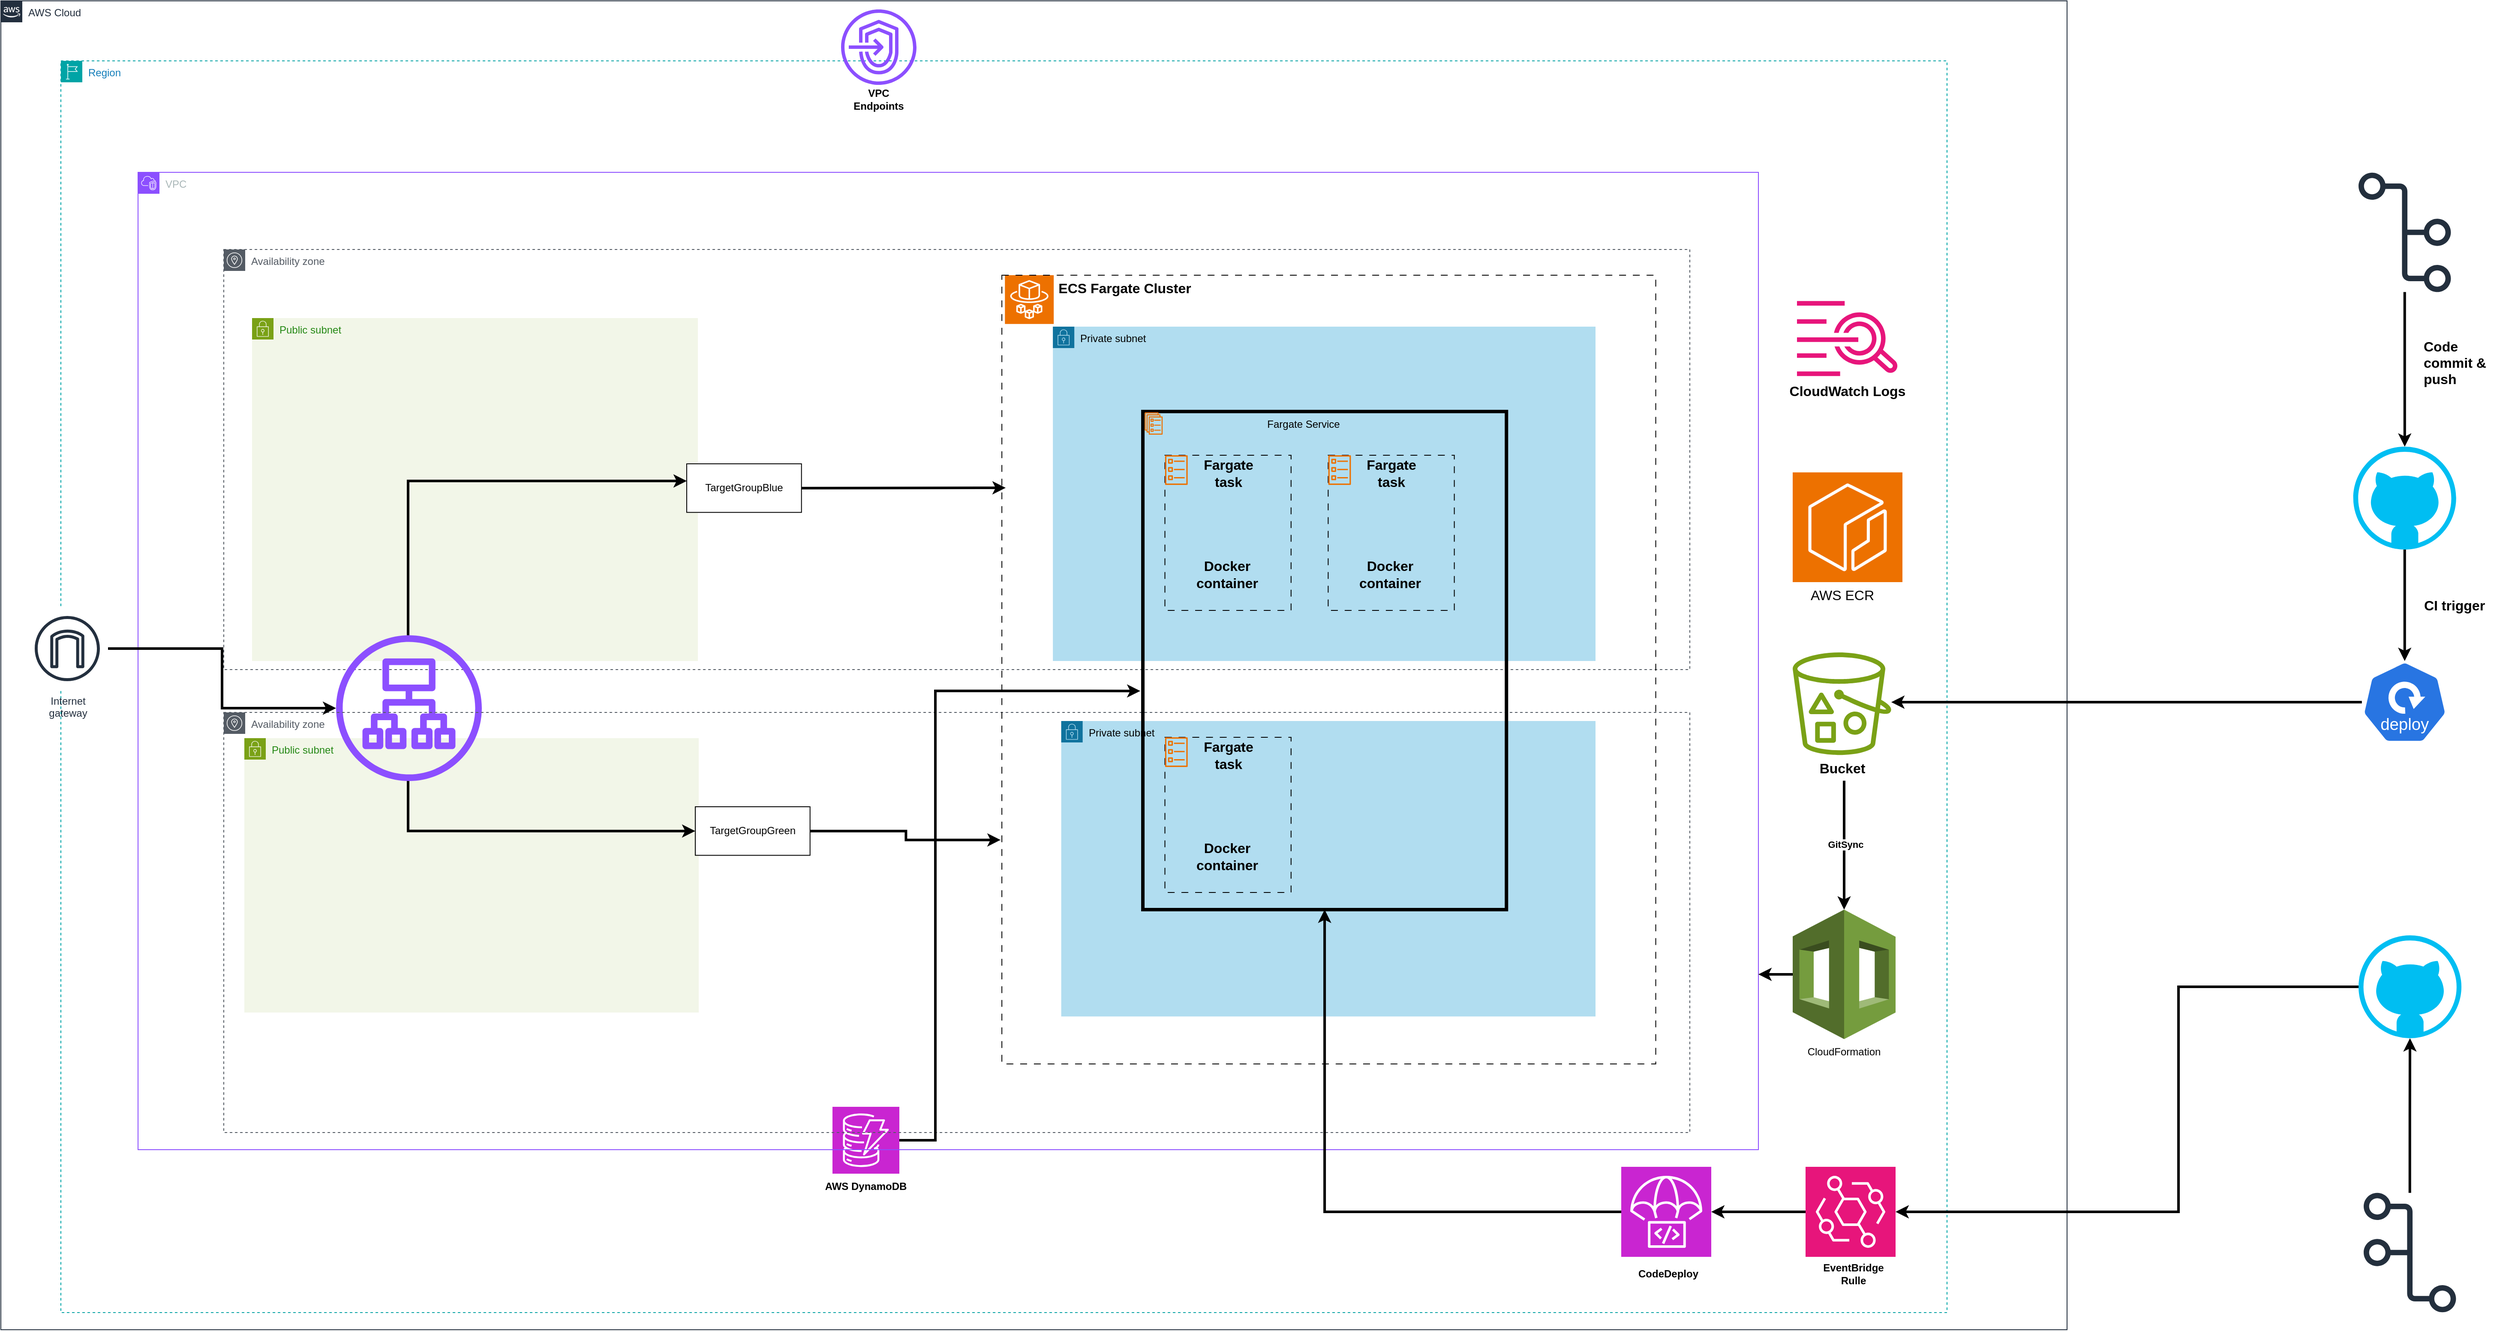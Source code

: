 <mxfile version="28.0.7">
  <diagram name="Network Infrastructure Diagraam" id="ovMnKWPb5PDUAQWrvuxz">
    <mxGraphModel dx="3377" dy="950" grid="1" gridSize="10" guides="1" tooltips="1" connect="1" arrows="1" fold="1" page="1" pageScale="1" pageWidth="827" pageHeight="1169" math="0" shadow="0">
      <root>
        <mxCell id="0" />
        <mxCell id="1" parent="0" />
        <mxCell id="ZNa6b4LFm4NdDfefMSjD-52" value="AWS Cloud" style="points=[[0,0],[0.25,0],[0.5,0],[0.75,0],[1,0],[1,0.25],[1,0.5],[1,0.75],[1,1],[0.75,1],[0.5,1],[0.25,1],[0,1],[0,0.75],[0,0.5],[0,0.25]];outlineConnect=0;gradientColor=none;html=1;whiteSpace=wrap;fontSize=12;fontStyle=0;container=1;pointerEvents=0;collapsible=0;recursiveResize=0;shape=mxgraph.aws4.group;grIcon=mxgraph.aws4.group_aws_cloud_alt;strokeColor=#232F3E;fillColor=none;verticalAlign=top;align=left;spacingLeft=30;fontColor=#232F3E;dashed=0;" parent="1" vertex="1">
          <mxGeometry x="-890" y="40" width="2410" height="1550" as="geometry" />
        </mxCell>
        <mxCell id="ZNa6b4LFm4NdDfefMSjD-47" value="Public subnet" style="points=[[0,0],[0.25,0],[0.5,0],[0.75,0],[1,0],[1,0.25],[1,0.5],[1,0.75],[1,1],[0.75,1],[0.5,1],[0.25,1],[0,1],[0,0.75],[0,0.5],[0,0.25]];outlineConnect=0;gradientColor=none;html=1;whiteSpace=wrap;fontSize=12;fontStyle=0;container=1;pointerEvents=0;collapsible=0;recursiveResize=0;shape=mxgraph.aws4.group;grIcon=mxgraph.aws4.group_security_group;grStroke=0;strokeColor=#7AA116;fillColor=#F2F6E8;verticalAlign=top;align=left;spacingLeft=30;fontColor=#248814;dashed=0;" parent="ZNa6b4LFm4NdDfefMSjD-52" vertex="1">
          <mxGeometry x="293" y="370" width="520" height="400" as="geometry" />
        </mxCell>
        <mxCell id="ZNa6b4LFm4NdDfefMSjD-54" value="Region" style="points=[[0,0],[0.25,0],[0.5,0],[0.75,0],[1,0],[1,0.25],[1,0.5],[1,0.75],[1,1],[0.75,1],[0.5,1],[0.25,1],[0,1],[0,0.75],[0,0.5],[0,0.25]];outlineConnect=0;gradientColor=none;html=1;whiteSpace=wrap;fontSize=12;fontStyle=0;container=1;pointerEvents=0;collapsible=0;recursiveResize=0;shape=mxgraph.aws4.group;grIcon=mxgraph.aws4.group_region;strokeColor=#00A4A6;fillColor=none;verticalAlign=top;align=left;spacingLeft=30;fontColor=#147EBA;dashed=1;" parent="ZNa6b4LFm4NdDfefMSjD-52" vertex="1">
          <mxGeometry x="70" y="70" width="2200" height="1460" as="geometry" />
        </mxCell>
        <mxCell id="ZNa6b4LFm4NdDfefMSjD-108" value="" style="group" parent="ZNa6b4LFm4NdDfefMSjD-54" vertex="1" connectable="0">
          <mxGeometry x="2020.0" y="690" width="115.0" height="149.6" as="geometry" />
        </mxCell>
        <mxCell id="ZNa6b4LFm4NdDfefMSjD-104" value="" style="sketch=0;outlineConnect=0;fontColor=#232F3E;gradientColor=none;fillColor=#7AA116;strokeColor=none;dashed=0;verticalLabelPosition=bottom;verticalAlign=top;align=center;html=1;fontSize=12;fontStyle=0;aspect=fixed;pointerEvents=1;shape=mxgraph.aws4.bucket_with_objects;" parent="ZNa6b4LFm4NdDfefMSjD-108" vertex="1">
          <mxGeometry width="115" height="119.6" as="geometry" />
        </mxCell>
        <mxCell id="ZNa6b4LFm4NdDfefMSjD-107" value="&lt;font style=&quot;font-size: 16px;&quot;&gt;&lt;b&gt;Bucket&lt;/b&gt;&lt;/font&gt;" style="text;strokeColor=none;align=center;fillColor=none;html=1;verticalAlign=middle;whiteSpace=wrap;rounded=0;" parent="ZNa6b4LFm4NdDfefMSjD-108" vertex="1">
          <mxGeometry x="27.5" y="119.6" width="60" height="30" as="geometry" />
        </mxCell>
        <mxCell id="ZNa6b4LFm4NdDfefMSjD-130" value="" style="group" parent="ZNa6b4LFm4NdDfefMSjD-54" vertex="1" connectable="0">
          <mxGeometry x="2020" y="480" width="128" height="158" as="geometry" />
        </mxCell>
        <mxCell id="ZNa6b4LFm4NdDfefMSjD-113" value="" style="sketch=0;points=[[0,0,0],[0.25,0,0],[0.5,0,0],[0.75,0,0],[1,0,0],[0,1,0],[0.25,1,0],[0.5,1,0],[0.75,1,0],[1,1,0],[0,0.25,0],[0,0.5,0],[0,0.75,0],[1,0.25,0],[1,0.5,0],[1,0.75,0]];outlineConnect=0;fontColor=#232F3E;fillColor=#ED7100;strokeColor=#ffffff;dashed=0;verticalLabelPosition=bottom;verticalAlign=top;align=center;html=1;fontSize=12;fontStyle=0;aspect=fixed;shape=mxgraph.aws4.resourceIcon;resIcon=mxgraph.aws4.ecr;" parent="ZNa6b4LFm4NdDfefMSjD-130" vertex="1">
          <mxGeometry width="128" height="128" as="geometry" />
        </mxCell>
        <mxCell id="ZNa6b4LFm4NdDfefMSjD-129" value="&lt;font style=&quot;font-size: 16px;&quot;&gt;AWS ECR&lt;/font&gt;" style="text;strokeColor=none;align=center;fillColor=none;html=1;verticalAlign=middle;whiteSpace=wrap;rounded=0;" parent="ZNa6b4LFm4NdDfefMSjD-130" vertex="1">
          <mxGeometry x="12.5" y="128" width="90" height="30" as="geometry" />
        </mxCell>
        <mxCell id="ZNa6b4LFm4NdDfefMSjD-131" value="Internet&#xa;gateway" style="sketch=0;outlineConnect=0;fontColor=#232F3E;gradientColor=none;strokeColor=#232F3E;fillColor=#ffffff;dashed=0;verticalLabelPosition=bottom;verticalAlign=top;align=center;html=1;fontSize=12;fontStyle=0;aspect=fixed;shape=mxgraph.aws4.resourceIcon;resIcon=mxgraph.aws4.internet_gateway;" parent="ZNa6b4LFm4NdDfefMSjD-54" vertex="1">
          <mxGeometry x="-40" y="638" width="95" height="95" as="geometry" />
        </mxCell>
        <mxCell id="ZNa6b4LFm4NdDfefMSjD-138" value="" style="group" parent="ZNa6b4LFm4NdDfefMSjD-54" vertex="1" connectable="0">
          <mxGeometry x="2004" y="280" width="160" height="120" as="geometry" />
        </mxCell>
        <mxCell id="ZNa6b4LFm4NdDfefMSjD-136" value="" style="sketch=0;outlineConnect=0;fontColor=#232F3E;gradientColor=none;fillColor=#E7157B;strokeColor=none;dashed=0;verticalLabelPosition=bottom;verticalAlign=top;align=center;html=1;fontSize=12;fontStyle=0;aspect=fixed;pointerEvents=1;shape=mxgraph.aws4.cloudwatch_logs;" parent="ZNa6b4LFm4NdDfefMSjD-138" vertex="1">
          <mxGeometry x="21" width="118" height="87.75" as="geometry" />
        </mxCell>
        <mxCell id="ZNa6b4LFm4NdDfefMSjD-137" value="&lt;font style=&quot;font-size: 16px;&quot;&gt;&lt;b&gt;CloudWatch Logs&lt;/b&gt;&lt;/font&gt;" style="text;strokeColor=none;align=center;fillColor=none;html=1;verticalAlign=middle;whiteSpace=wrap;rounded=0;" parent="ZNa6b4LFm4NdDfefMSjD-138" vertex="1">
          <mxGeometry y="90" width="160" height="30" as="geometry" />
        </mxCell>
        <mxCell id="waD4MCvqAJ1mNzrGoZr5-4" value="" style="group" parent="ZNa6b4LFm4NdDfefMSjD-54" vertex="1" connectable="0">
          <mxGeometry x="2020" y="990" width="120" height="181" as="geometry" />
        </mxCell>
        <mxCell id="waD4MCvqAJ1mNzrGoZr5-2" value="" style="outlineConnect=0;dashed=0;verticalLabelPosition=bottom;verticalAlign=top;align=center;html=1;shape=mxgraph.aws3.cloudformation;fillColor=#759C3E;gradientColor=none;" parent="waD4MCvqAJ1mNzrGoZr5-4" vertex="1">
          <mxGeometry width="120" height="151" as="geometry" />
        </mxCell>
        <mxCell id="waD4MCvqAJ1mNzrGoZr5-3" value="CloudFormation" style="text;strokeColor=none;align=center;fillColor=none;html=1;verticalAlign=middle;whiteSpace=wrap;rounded=0;" parent="waD4MCvqAJ1mNzrGoZr5-4" vertex="1">
          <mxGeometry x="30" y="151" width="60" height="30" as="geometry" />
        </mxCell>
        <mxCell id="8HOcggQjrrimFrXnMr3Y-1" value="" style="sketch=0;points=[[0,0,0],[0.25,0,0],[0.5,0,0],[0.75,0,0],[1,0,0],[0,1,0],[0.25,1,0],[0.5,1,0],[0.75,1,0],[1,1,0],[0,0.25,0],[0,0.5,0],[0,0.75,0],[1,0.25,0],[1,0.5,0],[1,0.75,0]];outlineConnect=0;fontColor=#232F3E;fillColor=#C925D1;strokeColor=#ffffff;dashed=0;verticalLabelPosition=bottom;verticalAlign=top;align=center;html=1;fontSize=12;fontStyle=0;aspect=fixed;shape=mxgraph.aws4.resourceIcon;resIcon=mxgraph.aws4.dynamodb;" vertex="1" parent="ZNa6b4LFm4NdDfefMSjD-54">
          <mxGeometry x="900" y="1220" width="78" height="78" as="geometry" />
        </mxCell>
        <mxCell id="8HOcggQjrrimFrXnMr3Y-2" value="&lt;b&gt;AWS DynamoDB&lt;/b&gt;" style="text;strokeColor=none;align=center;fillColor=none;html=1;verticalAlign=middle;whiteSpace=wrap;rounded=0;" vertex="1" parent="ZNa6b4LFm4NdDfefMSjD-54">
          <mxGeometry x="889" y="1298" width="100" height="30" as="geometry" />
        </mxCell>
        <mxCell id="8HOcggQjrrimFrXnMr3Y-11" style="edgeStyle=orthogonalEdgeStyle;rounded=0;orthogonalLoop=1;jettySize=auto;html=1;strokeWidth=3;" edge="1" parent="ZNa6b4LFm4NdDfefMSjD-54" source="ZNa6b4LFm4NdDfefMSjD-107" target="waD4MCvqAJ1mNzrGoZr5-2">
          <mxGeometry relative="1" as="geometry">
            <Array as="points">
              <mxPoint x="2080" y="860" />
              <mxPoint x="2080" y="860" />
            </Array>
          </mxGeometry>
        </mxCell>
        <mxCell id="8HOcggQjrrimFrXnMr3Y-12" value="&lt;b&gt;GitSync&lt;/b&gt;&amp;nbsp;" style="edgeLabel;html=1;align=center;verticalAlign=middle;resizable=0;points=[];" vertex="1" connectable="0" parent="8HOcggQjrrimFrXnMr3Y-11">
          <mxGeometry x="-0.016" y="3" relative="1" as="geometry">
            <mxPoint as="offset" />
          </mxGeometry>
        </mxCell>
        <mxCell id="8HOcggQjrrimFrXnMr3Y-17" value="" style="group" vertex="1" connectable="0" parent="ZNa6b4LFm4NdDfefMSjD-54">
          <mxGeometry x="1820" y="1290" width="105" height="140" as="geometry" />
        </mxCell>
        <mxCell id="waD4MCvqAJ1mNzrGoZr5-8" value="" style="sketch=0;points=[[0,0,0],[0.25,0,0],[0.5,0,0],[0.75,0,0],[1,0,0],[0,1,0],[0.25,1,0],[0.5,1,0],[0.75,1,0],[1,1,0],[0,0.25,0],[0,0.5,0],[0,0.75,0],[1,0.25,0],[1,0.5,0],[1,0.75,0]];outlineConnect=0;fontColor=#232F3E;fillColor=#C925D1;strokeColor=#ffffff;dashed=0;verticalLabelPosition=bottom;verticalAlign=top;align=center;html=1;fontSize=12;fontStyle=0;aspect=fixed;shape=mxgraph.aws4.resourceIcon;resIcon=mxgraph.aws4.codedeploy;" parent="8HOcggQjrrimFrXnMr3Y-17" vertex="1">
          <mxGeometry width="105" height="105" as="geometry" />
        </mxCell>
        <mxCell id="waD4MCvqAJ1mNzrGoZr5-9" value="CodeDeploy" style="text;strokeColor=none;align=center;fillColor=none;html=1;verticalAlign=middle;whiteSpace=wrap;rounded=0;fontStyle=1" parent="8HOcggQjrrimFrXnMr3Y-17" vertex="1">
          <mxGeometry x="25" y="110" width="60" height="30" as="geometry" />
        </mxCell>
        <mxCell id="8HOcggQjrrimFrXnMr3Y-20" style="edgeStyle=orthogonalEdgeStyle;rounded=0;orthogonalLoop=1;jettySize=auto;html=1;exitX=0;exitY=0.5;exitDx=0;exitDy=0;exitPerimeter=0;entryX=1;entryY=0.5;entryDx=0;entryDy=0;entryPerimeter=0;strokeWidth=3;" edge="1" parent="ZNa6b4LFm4NdDfefMSjD-54" source="8HOcggQjrrimFrXnMr3Y-18" target="waD4MCvqAJ1mNzrGoZr5-8">
          <mxGeometry relative="1" as="geometry" />
        </mxCell>
        <mxCell id="8HOcggQjrrimFrXnMr3Y-21" value="" style="group" vertex="1" connectable="0" parent="ZNa6b4LFm4NdDfefMSjD-54">
          <mxGeometry x="2035" y="1290" width="105" height="140" as="geometry" />
        </mxCell>
        <mxCell id="8HOcggQjrrimFrXnMr3Y-18" value="" style="sketch=0;points=[[0,0,0],[0.25,0,0],[0.5,0,0],[0.75,0,0],[1,0,0],[0,1,0],[0.25,1,0],[0.5,1,0],[0.75,1,0],[1,1,0],[0,0.25,0],[0,0.5,0],[0,0.75,0],[1,0.25,0],[1,0.5,0],[1,0.75,0]];outlineConnect=0;fontColor=#232F3E;fillColor=#E7157B;strokeColor=#ffffff;dashed=0;verticalLabelPosition=bottom;verticalAlign=top;align=center;html=1;fontSize=12;fontStyle=0;aspect=fixed;shape=mxgraph.aws4.resourceIcon;resIcon=mxgraph.aws4.eventbridge;" vertex="1" parent="8HOcggQjrrimFrXnMr3Y-21">
          <mxGeometry width="105" height="105" as="geometry" />
        </mxCell>
        <mxCell id="8HOcggQjrrimFrXnMr3Y-19" value="EventBridge Rulle" style="text;strokeColor=none;align=center;fillColor=none;html=1;verticalAlign=middle;whiteSpace=wrap;rounded=0;fontStyle=1" vertex="1" parent="8HOcggQjrrimFrXnMr3Y-21">
          <mxGeometry x="26" y="110" width="60" height="30" as="geometry" />
        </mxCell>
        <mxCell id="8HOcggQjrrimFrXnMr3Y-24" value="" style="group" vertex="1" connectable="0" parent="ZNa6b4LFm4NdDfefMSjD-54">
          <mxGeometry x="910" y="-60" width="88" height="120" as="geometry" />
        </mxCell>
        <mxCell id="8HOcggQjrrimFrXnMr3Y-22" value="" style="sketch=0;outlineConnect=0;fontColor=#232F3E;gradientColor=none;fillColor=#8C4FFF;strokeColor=none;dashed=0;verticalLabelPosition=bottom;verticalAlign=top;align=center;html=1;fontSize=12;fontStyle=0;aspect=fixed;pointerEvents=1;shape=mxgraph.aws4.endpoints;" vertex="1" parent="8HOcggQjrrimFrXnMr3Y-24">
          <mxGeometry width="88" height="88" as="geometry" />
        </mxCell>
        <mxCell id="8HOcggQjrrimFrXnMr3Y-23" value="&lt;b&gt;VPC Endpoints&lt;/b&gt;" style="text;strokeColor=none;align=center;fillColor=none;html=1;verticalAlign=middle;whiteSpace=wrap;rounded=0;" vertex="1" parent="8HOcggQjrrimFrXnMr3Y-24">
          <mxGeometry x="14" y="90" width="60" height="30" as="geometry" />
        </mxCell>
        <mxCell id="ZNa6b4LFm4NdDfefMSjD-55" value="VPC" style="points=[[0,0],[0.25,0],[0.5,0],[0.75,0],[1,0],[1,0.25],[1,0.5],[1,0.75],[1,1],[0.75,1],[0.5,1],[0.25,1],[0,1],[0,0.75],[0,0.5],[0,0.25]];outlineConnect=0;gradientColor=none;html=1;whiteSpace=wrap;fontSize=12;fontStyle=0;container=1;pointerEvents=0;collapsible=0;recursiveResize=0;shape=mxgraph.aws4.group;grIcon=mxgraph.aws4.group_vpc2;strokeColor=#8C4FFF;fillColor=none;verticalAlign=top;align=left;spacingLeft=30;fontColor=#AAB7B8;dashed=0;" parent="1" vertex="1">
          <mxGeometry x="-730" y="240" width="1890" height="1140" as="geometry" />
        </mxCell>
        <mxCell id="ZNa6b4LFm4NdDfefMSjD-101" value="Public subnet" style="points=[[0,0],[0.25,0],[0.5,0],[0.75,0],[1,0],[1,0.25],[1,0.5],[1,0.75],[1,1],[0.75,1],[0.5,1],[0.25,1],[0,1],[0,0.75],[0,0.5],[0,0.25]];outlineConnect=0;gradientColor=none;html=1;whiteSpace=wrap;fontSize=12;fontStyle=0;container=1;pointerEvents=0;collapsible=0;recursiveResize=0;shape=mxgraph.aws4.group;grIcon=mxgraph.aws4.group_security_group;grStroke=0;strokeColor=#7AA116;fillColor=#F2F6E8;verticalAlign=top;align=left;spacingLeft=30;fontColor=#248814;dashed=0;" parent="ZNa6b4LFm4NdDfefMSjD-55" vertex="1">
          <mxGeometry x="124" y="660" width="530" height="320" as="geometry" />
        </mxCell>
        <mxCell id="ZNa6b4LFm4NdDfefMSjD-14" value="TargetGroupBlue" style="rounded=0;whiteSpace=wrap;html=1;" parent="ZNa6b4LFm4NdDfefMSjD-55" vertex="1">
          <mxGeometry x="640.002" y="340.0" width="133.846" height="56.667" as="geometry" />
        </mxCell>
        <mxCell id="ZNa6b4LFm4NdDfefMSjD-103" style="edgeStyle=orthogonalEdgeStyle;rounded=0;orthogonalLoop=1;jettySize=auto;html=1;strokeWidth=3;entryX=0;entryY=0.5;entryDx=0;entryDy=0;" parent="ZNa6b4LFm4NdDfefMSjD-55" target="ZNa6b4LFm4NdDfefMSjD-15" edge="1">
          <mxGeometry relative="1" as="geometry">
            <mxPoint x="315" y="708.998" as="sourcePoint" />
            <mxPoint x="950" y="570" as="targetPoint" />
            <Array as="points">
              <mxPoint x="315" y="769" />
            </Array>
          </mxGeometry>
        </mxCell>
        <mxCell id="ZNa6b4LFm4NdDfefMSjD-102" style="edgeStyle=orthogonalEdgeStyle;rounded=0;orthogonalLoop=1;jettySize=auto;html=1;strokeWidth=3;" parent="ZNa6b4LFm4NdDfefMSjD-55" source="ZNa6b4LFm4NdDfefMSjD-115" target="ZNa6b4LFm4NdDfefMSjD-14" edge="1">
          <mxGeometry relative="1" as="geometry">
            <mxPoint x="365" y="749.8" as="sourcePoint" />
            <mxPoint x="599.998" y="567.8" as="targetPoint" />
            <Array as="points">
              <mxPoint x="315" y="360" />
            </Array>
          </mxGeometry>
        </mxCell>
        <mxCell id="ZNa6b4LFm4NdDfefMSjD-117" value="Availability zone" style="sketch=0;outlineConnect=0;gradientColor=none;html=1;whiteSpace=wrap;fontSize=12;fontStyle=0;shape=mxgraph.aws4.group;grIcon=mxgraph.aws4.group_availability_zone;strokeColor=#545B64;fillColor=none;verticalAlign=top;align=left;spacingLeft=30;fontColor=#545B64;dashed=1;" parent="ZNa6b4LFm4NdDfefMSjD-55" vertex="1">
          <mxGeometry x="100" y="90" width="1710" height="490" as="geometry" />
        </mxCell>
        <mxCell id="ZNa6b4LFm4NdDfefMSjD-115" value="" style="sketch=0;outlineConnect=0;fontColor=#232F3E;gradientColor=none;fillColor=#8C4FFF;strokeColor=none;dashed=0;verticalLabelPosition=bottom;verticalAlign=top;align=center;html=1;fontSize=12;fontStyle=0;aspect=fixed;pointerEvents=1;shape=mxgraph.aws4.application_load_balancer;" parent="ZNa6b4LFm4NdDfefMSjD-55" vertex="1">
          <mxGeometry x="231" y="540" width="170" height="170" as="geometry" />
        </mxCell>
        <mxCell id="ZNa6b4LFm4NdDfefMSjD-15" value="TargetGroupGreen" style="rounded=0;whiteSpace=wrap;html=1;" parent="ZNa6b4LFm4NdDfefMSjD-55" vertex="1">
          <mxGeometry x="649.996" y="740" width="133.846" height="56.667" as="geometry" />
        </mxCell>
        <mxCell id="waD4MCvqAJ1mNzrGoZr5-14" value="Availability zone" style="sketch=0;outlineConnect=0;gradientColor=none;html=1;whiteSpace=wrap;fontSize=12;fontStyle=0;shape=mxgraph.aws4.group;grIcon=mxgraph.aws4.group_availability_zone;strokeColor=#545B64;fillColor=none;verticalAlign=top;align=left;spacingLeft=30;fontColor=#545B64;dashed=1;" parent="ZNa6b4LFm4NdDfefMSjD-55" vertex="1">
          <mxGeometry x="100" y="630" width="1710" height="490" as="geometry" />
        </mxCell>
        <mxCell id="ZNa6b4LFm4NdDfefMSjD-61" value="" style="sketch=0;points=[[0,0,0],[0.25,0,0],[0.5,0,0],[0.75,0,0],[1,0,0],[0,1,0],[0.25,1,0],[0.5,1,0],[0.75,1,0],[1,1,0],[0,0.25,0],[0,0.5,0],[0,0.75,0],[1,0.25,0],[1,0.5,0],[1,0.75,0]];outlineConnect=0;fontColor=#232F3E;fillColor=#ED7100;strokeColor=#ffffff;dashed=0;verticalLabelPosition=bottom;verticalAlign=top;align=center;html=1;fontSize=12;fontStyle=0;aspect=fixed;shape=mxgraph.aws4.resourceIcon;resIcon=mxgraph.aws4.fargate;" parent="1" vertex="1">
          <mxGeometry x="281.141" y="360" width="56.923" height="56.923" as="geometry" />
        </mxCell>
        <mxCell id="ZNa6b4LFm4NdDfefMSjD-21" value="&lt;font style=&quot;color: light-dark(rgb(0, 0, 0), rgb(216, 109, 12)); font-size: 16px;&quot;&gt;&lt;b&gt;ECS Fargate Cluster&lt;/b&gt;&lt;/font&gt;" style="text;strokeColor=none;align=center;fillColor=none;html=1;verticalAlign=middle;whiteSpace=wrap;rounded=0;" parent="1" vertex="1">
          <mxGeometry x="341" y="360" width="160" height="30" as="geometry" />
        </mxCell>
        <mxCell id="ZNa6b4LFm4NdDfefMSjD-76" value="" style="group" parent="1" vertex="1" connectable="0">
          <mxGeometry x="260.27" y="590" width="780" height="690" as="geometry" />
        </mxCell>
        <mxCell id="ZNa6b4LFm4NdDfefMSjD-19" value="" style="rounded=0;whiteSpace=wrap;html=1;strokeColor=light-dark(#000000,#D86D0C);fillColor=none;dashed=1;dashPattern=8 8;" parent="ZNa6b4LFm4NdDfefMSjD-76" vertex="1">
          <mxGeometry x="17.31" y="-230" width="762.69" height="920" as="geometry" />
        </mxCell>
        <mxCell id="ZNa6b4LFm4NdDfefMSjD-64" value="Private subnet" style="points=[[0,0],[0.25,0],[0.5,0],[0.75,0],[1,0],[1,0.25],[1,0.5],[1,0.75],[1,1],[0.75,1],[0.5,1],[0.25,1],[0,1],[0,0.75],[0,0.5],[0,0.25]];outlineConnect=0;html=1;whiteSpace=wrap;fontSize=12;fontStyle=0;container=1;pointerEvents=0;collapsible=0;recursiveResize=0;shape=mxgraph.aws4.group;grIcon=mxgraph.aws4.group_security_group;grStroke=0;strokeColor=#10739e;fillColor=#b1ddf0;verticalAlign=top;align=left;spacingLeft=30;dashed=0;" parent="ZNa6b4LFm4NdDfefMSjD-76" vertex="1">
          <mxGeometry x="86.552" y="290" width="623.178" height="344.61" as="geometry" />
        </mxCell>
        <mxCell id="ZNa6b4LFm4NdDfefMSjD-48" value="Private subnet" style="points=[[0,0],[0.25,0],[0.5,0],[0.75,0],[1,0],[1,0.25],[1,0.5],[1,0.75],[1,1],[0.75,1],[0.5,1],[0.25,1],[0,1],[0,0.75],[0,0.5],[0,0.25]];outlineConnect=0;html=1;whiteSpace=wrap;fontSize=12;fontStyle=0;container=1;pointerEvents=0;collapsible=0;recursiveResize=0;shape=mxgraph.aws4.group;grIcon=mxgraph.aws4.group_security_group;grStroke=0;fillColor=#b1ddf0;verticalAlign=top;align=left;spacingLeft=30;strokeWidth=4;perimeterSpacing=4;strokeColor=#10739e;gradientColor=none;" parent="ZNa6b4LFm4NdDfefMSjD-76" vertex="1">
          <mxGeometry x="76.815" y="-170" width="632.915" height="390" as="geometry" />
        </mxCell>
        <mxCell id="ZNa6b4LFm4NdDfefMSjD-23" value="" style="rounded=0;whiteSpace=wrap;html=1;strokeColor=light-dark(#000000,#D86D0C);strokeWidth=4;fillColor=none;" parent="ZNa6b4LFm4NdDfefMSjD-76" vertex="1">
          <mxGeometry x="181.76" y="-71" width="424.107" height="581" as="geometry" />
        </mxCell>
        <mxCell id="ZNa6b4LFm4NdDfefMSjD-24" value="&lt;font style=&quot;color: light-dark(rgb(0, 0, 0), rgb(216, 109, 12));&quot;&gt;Fargate Service&lt;/font&gt;" style="text;strokeColor=none;align=center;fillColor=none;html=1;verticalAlign=middle;whiteSpace=wrap;rounded=0;" parent="ZNa6b4LFm4NdDfefMSjD-76" vertex="1">
          <mxGeometry x="323.874" y="-71" width="90.681" height="30" as="geometry" />
        </mxCell>
        <mxCell id="ZNa6b4LFm4NdDfefMSjD-22" value="" style="sketch=0;outlineConnect=0;fontColor=#232F3E;gradientColor=none;fillColor=#ED7100;strokeColor=none;dashed=0;verticalLabelPosition=bottom;verticalAlign=top;align=center;html=1;fontSize=12;fontStyle=0;aspect=fixed;pointerEvents=1;shape=mxgraph.aws4.ecs_service;" parent="ZNa6b4LFm4NdDfefMSjD-76" vertex="1">
          <mxGeometry x="183.82" y="-69.94" width="21.054" height="25.913" as="geometry" />
        </mxCell>
        <mxCell id="ZNa6b4LFm4NdDfefMSjD-93" value="" style="group" parent="ZNa6b4LFm4NdDfefMSjD-76" vertex="1" connectable="0">
          <mxGeometry x="354.631" width="103.863" height="140" as="geometry" />
        </mxCell>
        <mxCell id="ZNa6b4LFm4NdDfefMSjD-173" value="" style="group" parent="ZNa6b4LFm4NdDfefMSjD-76" vertex="1" connectable="0">
          <mxGeometry x="207.496" y="309" width="181.76" height="181" as="geometry" />
        </mxCell>
        <mxCell id="ZNa6b4LFm4NdDfefMSjD-174" value="" style="group" parent="ZNa6b4LFm4NdDfefMSjD-173" vertex="1" connectable="0">
          <mxGeometry x="34.621" y="50" width="89.08" height="100" as="geometry" />
        </mxCell>
        <mxCell id="ZNa6b4LFm4NdDfefMSjD-175" value="" style="shape=image;html=1;verticalAlign=top;verticalLabelPosition=bottom;labelBackgroundColor=#ffffff;imageAspect=0;aspect=fixed;image=https://cdn1.iconfinder.com/data/icons/unicons-line-vol-3/24/docker-128.png;imageBackground=none;noLabel=0;" parent="ZNa6b4LFm4NdDfefMSjD-174" vertex="1">
          <mxGeometry x="10.386" width="58.567" height="58.567" as="geometry" />
        </mxCell>
        <mxCell id="ZNa6b4LFm4NdDfefMSjD-176" value="&lt;font style=&quot;font-size: 16px;&quot;&gt;&lt;b&gt;Docker container&lt;/b&gt;&lt;/font&gt;" style="text;strokeColor=none;align=center;fillColor=none;html=1;verticalAlign=middle;whiteSpace=wrap;rounded=0;" parent="ZNa6b4LFm4NdDfefMSjD-174" vertex="1">
          <mxGeometry x="17.131" y="78.571" width="41.114" height="21.429" as="geometry" />
        </mxCell>
        <mxCell id="ZNa6b4LFm4NdDfefMSjD-177" value="``" style="group" parent="ZNa6b4LFm4NdDfefMSjD-173" vertex="1" connectable="0">
          <mxGeometry width="181.76" height="181" as="geometry" />
        </mxCell>
        <mxCell id="ZNa6b4LFm4NdDfefMSjD-178" value="&lt;span style=&quot;white-space: pre;&quot;&gt;&#x9;&lt;/span&gt;&lt;span style=&quot;white-space: pre;&quot;&gt;&#x9;&lt;/span&gt;" style="rounded=0;whiteSpace=wrap;html=1;dashed=1;dashPattern=8 8;fillColor=none;strokeColor=light-dark(#000000,#F47E10);" parent="ZNa6b4LFm4NdDfefMSjD-177" vertex="1">
          <mxGeometry width="147.139" height="181" as="geometry" />
        </mxCell>
        <mxCell id="ZNa6b4LFm4NdDfefMSjD-179" value="" style="sketch=0;outlineConnect=0;fontColor=#232F3E;gradientColor=none;fillColor=#ED7100;strokeColor=none;dashed=0;verticalLabelPosition=bottom;verticalAlign=top;align=center;html=1;fontSize=12;fontStyle=0;aspect=fixed;pointerEvents=1;shape=mxgraph.aws4.ecs_task;" parent="ZNa6b4LFm4NdDfefMSjD-177" vertex="1">
          <mxGeometry width="26.684" height="34.621" as="geometry" />
        </mxCell>
        <mxCell id="ZNa6b4LFm4NdDfefMSjD-180" value="&lt;font style=&quot;font-size: 16px;&quot;&gt;&lt;b&gt;Fargate task&lt;/b&gt;&lt;/font&gt;" style="text;strokeColor=none;align=center;fillColor=none;html=1;verticalAlign=middle;whiteSpace=wrap;rounded=0;" parent="ZNa6b4LFm4NdDfefMSjD-177" vertex="1">
          <mxGeometry x="26.926" y="2.2" width="94.247" height="37.15" as="geometry" />
        </mxCell>
        <mxCell id="ZNa6b4LFm4NdDfefMSjD-181" value="" style="group" parent="ZNa6b4LFm4NdDfefMSjD-76" vertex="1" connectable="0">
          <mxGeometry x="207.496" y="-20" width="181.76" height="181" as="geometry" />
        </mxCell>
        <mxCell id="ZNa6b4LFm4NdDfefMSjD-182" value="" style="group" parent="ZNa6b4LFm4NdDfefMSjD-181" vertex="1" connectable="0">
          <mxGeometry x="34.621" y="50" width="89.08" height="100" as="geometry" />
        </mxCell>
        <mxCell id="ZNa6b4LFm4NdDfefMSjD-183" value="" style="shape=image;html=1;verticalAlign=top;verticalLabelPosition=bottom;labelBackgroundColor=#ffffff;imageAspect=0;aspect=fixed;image=https://cdn1.iconfinder.com/data/icons/unicons-line-vol-3/24/docker-128.png;imageBackground=none;noLabel=0;" parent="ZNa6b4LFm4NdDfefMSjD-182" vertex="1">
          <mxGeometry x="10.386" width="58.567" height="58.567" as="geometry" />
        </mxCell>
        <mxCell id="ZNa6b4LFm4NdDfefMSjD-184" value="&lt;font style=&quot;font-size: 16px;&quot;&gt;&lt;b&gt;Docker container&lt;/b&gt;&lt;/font&gt;" style="text;strokeColor=none;align=center;fillColor=none;html=1;verticalAlign=middle;whiteSpace=wrap;rounded=0;" parent="ZNa6b4LFm4NdDfefMSjD-182" vertex="1">
          <mxGeometry x="17.131" y="78.571" width="41.114" height="21.429" as="geometry" />
        </mxCell>
        <mxCell id="ZNa6b4LFm4NdDfefMSjD-185" value="``" style="group" parent="ZNa6b4LFm4NdDfefMSjD-181" vertex="1" connectable="0">
          <mxGeometry width="181.76" height="181" as="geometry" />
        </mxCell>
        <mxCell id="ZNa6b4LFm4NdDfefMSjD-186" value="&lt;span style=&quot;white-space: pre;&quot;&gt;&#x9;&lt;/span&gt;&lt;span style=&quot;white-space: pre;&quot;&gt;&#x9;&lt;/span&gt;" style="rounded=0;whiteSpace=wrap;html=1;dashed=1;dashPattern=8 8;fillColor=none;strokeColor=light-dark(#000000,#F47E10);" parent="ZNa6b4LFm4NdDfefMSjD-185" vertex="1">
          <mxGeometry width="147.139" height="181" as="geometry" />
        </mxCell>
        <mxCell id="ZNa6b4LFm4NdDfefMSjD-187" value="" style="sketch=0;outlineConnect=0;fontColor=#232F3E;gradientColor=none;fillColor=#ED7100;strokeColor=none;dashed=0;verticalLabelPosition=bottom;verticalAlign=top;align=center;html=1;fontSize=12;fontStyle=0;aspect=fixed;pointerEvents=1;shape=mxgraph.aws4.ecs_task;" parent="ZNa6b4LFm4NdDfefMSjD-185" vertex="1">
          <mxGeometry width="26.684" height="34.621" as="geometry" />
        </mxCell>
        <mxCell id="ZNa6b4LFm4NdDfefMSjD-188" value="&lt;font style=&quot;font-size: 16px;&quot;&gt;&lt;b&gt;Fargate task&lt;/b&gt;&lt;/font&gt;" style="text;strokeColor=none;align=center;fillColor=none;html=1;verticalAlign=middle;whiteSpace=wrap;rounded=0;" parent="ZNa6b4LFm4NdDfefMSjD-185" vertex="1">
          <mxGeometry x="26.926" y="2.2" width="94.247" height="37.15" as="geometry" />
        </mxCell>
        <mxCell id="ZNa6b4LFm4NdDfefMSjD-189" value="" style="group" parent="ZNa6b4LFm4NdDfefMSjD-76" vertex="1" connectable="0">
          <mxGeometry x="397.911" y="-20" width="181.76" height="181" as="geometry" />
        </mxCell>
        <mxCell id="ZNa6b4LFm4NdDfefMSjD-190" value="" style="group" parent="ZNa6b4LFm4NdDfefMSjD-189" vertex="1" connectable="0">
          <mxGeometry x="34.621" y="50" width="89.08" height="100" as="geometry" />
        </mxCell>
        <mxCell id="ZNa6b4LFm4NdDfefMSjD-191" value="" style="shape=image;html=1;verticalAlign=top;verticalLabelPosition=bottom;labelBackgroundColor=#ffffff;imageAspect=0;aspect=fixed;image=https://cdn1.iconfinder.com/data/icons/unicons-line-vol-3/24/docker-128.png;imageBackground=none;noLabel=0;" parent="ZNa6b4LFm4NdDfefMSjD-190" vertex="1">
          <mxGeometry x="10.386" width="58.567" height="58.567" as="geometry" />
        </mxCell>
        <mxCell id="ZNa6b4LFm4NdDfefMSjD-192" value="&lt;font style=&quot;font-size: 16px;&quot;&gt;&lt;b&gt;Docker container&lt;/b&gt;&lt;/font&gt;" style="text;strokeColor=none;align=center;fillColor=none;html=1;verticalAlign=middle;whiteSpace=wrap;rounded=0;" parent="ZNa6b4LFm4NdDfefMSjD-190" vertex="1">
          <mxGeometry x="17.131" y="78.571" width="41.114" height="21.429" as="geometry" />
        </mxCell>
        <mxCell id="ZNa6b4LFm4NdDfefMSjD-193" value="``" style="group" parent="ZNa6b4LFm4NdDfefMSjD-189" vertex="1" connectable="0">
          <mxGeometry width="181.76" height="181" as="geometry" />
        </mxCell>
        <mxCell id="ZNa6b4LFm4NdDfefMSjD-194" value="&lt;span style=&quot;white-space: pre;&quot;&gt;&#x9;&lt;/span&gt;&lt;span style=&quot;white-space: pre;&quot;&gt;&#x9;&lt;/span&gt;" style="rounded=0;whiteSpace=wrap;html=1;dashed=1;dashPattern=8 8;fillColor=none;strokeColor=light-dark(#000000,#F47E10);" parent="ZNa6b4LFm4NdDfefMSjD-193" vertex="1">
          <mxGeometry width="147.139" height="181" as="geometry" />
        </mxCell>
        <mxCell id="ZNa6b4LFm4NdDfefMSjD-195" value="" style="sketch=0;outlineConnect=0;fontColor=#232F3E;gradientColor=none;fillColor=#ED7100;strokeColor=none;dashed=0;verticalLabelPosition=bottom;verticalAlign=top;align=center;html=1;fontSize=12;fontStyle=0;aspect=fixed;pointerEvents=1;shape=mxgraph.aws4.ecs_task;" parent="ZNa6b4LFm4NdDfefMSjD-193" vertex="1">
          <mxGeometry width="26.684" height="34.621" as="geometry" />
        </mxCell>
        <mxCell id="ZNa6b4LFm4NdDfefMSjD-196" value="&lt;font style=&quot;font-size: 16px;&quot;&gt;&lt;b&gt;Fargate task&lt;/b&gt;&lt;/font&gt;" style="text;strokeColor=none;align=center;fillColor=none;html=1;verticalAlign=middle;whiteSpace=wrap;rounded=0;" parent="ZNa6b4LFm4NdDfefMSjD-193" vertex="1">
          <mxGeometry x="26.926" y="2.2" width="94.247" height="37.15" as="geometry" />
        </mxCell>
        <mxCell id="ZNa6b4LFm4NdDfefMSjD-110" style="edgeStyle=orthogonalEdgeStyle;rounded=0;orthogonalLoop=1;jettySize=auto;html=1;exitX=1;exitY=0.5;exitDx=0;exitDy=0;strokeWidth=3;" parent="1" source="ZNa6b4LFm4NdDfefMSjD-14" edge="1">
          <mxGeometry relative="1" as="geometry">
            <mxPoint x="282" y="608" as="targetPoint" />
            <Array as="points">
              <mxPoint x="282" y="608" />
            </Array>
          </mxGeometry>
        </mxCell>
        <mxCell id="ZNa6b4LFm4NdDfefMSjD-121" style="edgeStyle=orthogonalEdgeStyle;rounded=0;orthogonalLoop=1;jettySize=auto;html=1;strokeWidth=3;" parent="1" source="ZNa6b4LFm4NdDfefMSjD-120" target="ZNa6b4LFm4NdDfefMSjD-123" edge="1">
          <mxGeometry relative="1" as="geometry">
            <mxPoint x="1913.842" y="610" as="targetPoint" />
          </mxGeometry>
        </mxCell>
        <mxCell id="ZNa6b4LFm4NdDfefMSjD-120" value="" style="sketch=0;outlineConnect=0;fontColor=#232F3E;gradientColor=none;fillColor=#232F3D;strokeColor=none;dashed=0;verticalLabelPosition=bottom;verticalAlign=top;align=center;html=1;fontSize=12;fontStyle=0;aspect=fixed;pointerEvents=1;shape=mxgraph.aws4.git_repository;" parent="1" vertex="1">
          <mxGeometry x="1860" y="240" width="107.69" height="140" as="geometry" />
        </mxCell>
        <mxCell id="ZNa6b4LFm4NdDfefMSjD-122" value="&lt;font style=&quot;font-size: 16px;&quot;&gt;&lt;b&gt;Code commit &amp;amp; push&lt;/b&gt;&lt;/font&gt;" style="text;strokeColor=none;align=left;fillColor=none;html=1;verticalAlign=middle;whiteSpace=wrap;rounded=0;" parent="1" vertex="1">
          <mxGeometry x="1933.84" y="416.92" width="90" height="90" as="geometry" />
        </mxCell>
        <mxCell id="ZNa6b4LFm4NdDfefMSjD-123" value="" style="verticalLabelPosition=bottom;html=1;verticalAlign=top;align=center;strokeColor=none;fillColor=#00BEF2;shape=mxgraph.azure.github_code;pointerEvents=1;" parent="1" vertex="1">
          <mxGeometry x="1853.85" y="560" width="120" height="120" as="geometry" />
        </mxCell>
        <mxCell id="waD4MCvqAJ1mNzrGoZr5-5" style="edgeStyle=orthogonalEdgeStyle;rounded=0;orthogonalLoop=1;jettySize=auto;html=1;strokeWidth=3;" parent="1" source="ZNa6b4LFm4NdDfefMSjD-125" target="ZNa6b4LFm4NdDfefMSjD-104" edge="1">
          <mxGeometry relative="1" as="geometry">
            <Array as="points">
              <mxPoint x="1500" y="858" />
              <mxPoint x="1500" y="858" />
            </Array>
          </mxGeometry>
        </mxCell>
        <mxCell id="waD4MCvqAJ1mNzrGoZr5-10" style="edgeStyle=orthogonalEdgeStyle;rounded=0;orthogonalLoop=1;jettySize=auto;html=1;strokeWidth=3;exitX=0;exitY=0.5;exitDx=0;exitDy=0;exitPerimeter=0;entryX=1;entryY=0.5;entryDx=0;entryDy=0;entryPerimeter=0;" parent="1" source="8HOcggQjrrimFrXnMr3Y-6" target="8HOcggQjrrimFrXnMr3Y-18" edge="1">
          <mxGeometry relative="1" as="geometry">
            <Array as="points">
              <mxPoint x="1650" y="1190" />
              <mxPoint x="1650" y="1453" />
            </Array>
            <mxPoint x="1950" y="1180" as="sourcePoint" />
          </mxGeometry>
        </mxCell>
        <mxCell id="ZNa6b4LFm4NdDfefMSjD-125" value="" style="aspect=fixed;sketch=0;html=1;dashed=0;whitespace=wrap;verticalLabelPosition=bottom;verticalAlign=top;fillColor=#2875E2;strokeColor=#ffffff;points=[[0.005,0.63,0],[0.1,0.2,0],[0.9,0.2,0],[0.5,0,0],[0.995,0.63,0],[0.72,0.99,0],[0.5,1,0],[0.28,0.99,0]];shape=mxgraph.kubernetes.icon2;kubernetesLabel=1;prIcon=deploy" parent="1" vertex="1">
          <mxGeometry x="1863.85" y="810" width="100" height="96" as="geometry" />
        </mxCell>
        <mxCell id="ZNa6b4LFm4NdDfefMSjD-127" style="edgeStyle=orthogonalEdgeStyle;rounded=0;orthogonalLoop=1;jettySize=auto;html=1;entryX=0.5;entryY=0;entryDx=0;entryDy=0;entryPerimeter=0;strokeWidth=3;" parent="1" source="ZNa6b4LFm4NdDfefMSjD-123" target="ZNa6b4LFm4NdDfefMSjD-125" edge="1">
          <mxGeometry relative="1" as="geometry" />
        </mxCell>
        <mxCell id="ZNa6b4LFm4NdDfefMSjD-128" value="&lt;font style=&quot;font-size: 16px;&quot;&gt;&lt;b&gt;CI trigger&lt;/b&gt;&lt;/font&gt;" style="text;strokeColor=none;align=center;fillColor=none;html=1;verticalAlign=middle;whiteSpace=wrap;rounded=0;" parent="1" vertex="1">
          <mxGeometry x="1933.84" y="730" width="76.16" height="30" as="geometry" />
        </mxCell>
        <mxCell id="ZNa6b4LFm4NdDfefMSjD-139" style="edgeStyle=orthogonalEdgeStyle;rounded=0;orthogonalLoop=1;jettySize=auto;html=1;strokeWidth=3;" parent="1" source="ZNa6b4LFm4NdDfefMSjD-131" target="ZNa6b4LFm4NdDfefMSjD-115" edge="1">
          <mxGeometry relative="1" as="geometry" />
        </mxCell>
        <mxCell id="ZNa6b4LFm4NdDfefMSjD-199" style="edgeStyle=orthogonalEdgeStyle;rounded=0;orthogonalLoop=1;jettySize=auto;html=1;entryX=-0.002;entryY=0.716;entryDx=0;entryDy=0;entryPerimeter=0;strokeWidth=3;" parent="1" source="ZNa6b4LFm4NdDfefMSjD-15" target="ZNa6b4LFm4NdDfefMSjD-19" edge="1">
          <mxGeometry relative="1" as="geometry" />
        </mxCell>
        <mxCell id="waD4MCvqAJ1mNzrGoZr5-6" style="edgeStyle=orthogonalEdgeStyle;rounded=0;orthogonalLoop=1;jettySize=auto;html=1;strokeWidth=3;" parent="1" source="waD4MCvqAJ1mNzrGoZr5-2" target="ZNa6b4LFm4NdDfefMSjD-55" edge="1">
          <mxGeometry relative="1" as="geometry">
            <Array as="points">
              <mxPoint x="1200" y="1176" />
              <mxPoint x="1200" y="1176" />
            </Array>
          </mxGeometry>
        </mxCell>
        <mxCell id="waD4MCvqAJ1mNzrGoZr5-11" style="edgeStyle=orthogonalEdgeStyle;rounded=0;orthogonalLoop=1;jettySize=auto;html=1;strokeWidth=3;" parent="1" source="waD4MCvqAJ1mNzrGoZr5-8" target="ZNa6b4LFm4NdDfefMSjD-23" edge="1">
          <mxGeometry relative="1" as="geometry" />
        </mxCell>
        <mxCell id="8HOcggQjrrimFrXnMr3Y-3" style="edgeStyle=orthogonalEdgeStyle;rounded=0;orthogonalLoop=1;jettySize=auto;html=1;entryX=-0.007;entryY=0.561;entryDx=0;entryDy=0;entryPerimeter=0;strokeWidth=3;" edge="1" parent="1" source="8HOcggQjrrimFrXnMr3Y-1" target="ZNa6b4LFm4NdDfefMSjD-23">
          <mxGeometry relative="1" as="geometry">
            <Array as="points">
              <mxPoint x="200" y="845" />
            </Array>
          </mxGeometry>
        </mxCell>
        <mxCell id="8HOcggQjrrimFrXnMr3Y-8" value="" style="group;rotation=-180;" vertex="1" connectable="0" parent="1">
          <mxGeometry x="1860" y="1000" width="120" height="570" as="geometry" />
        </mxCell>
        <mxCell id="8HOcggQjrrimFrXnMr3Y-4" style="edgeStyle=orthogonalEdgeStyle;rounded=0;orthogonalLoop=1;jettySize=auto;html=1;strokeWidth=3;" edge="1" source="8HOcggQjrrimFrXnMr3Y-5" target="8HOcggQjrrimFrXnMr3Y-6" parent="8HOcggQjrrimFrXnMr3Y-8">
          <mxGeometry relative="1" as="geometry">
            <mxPoint x="60" y="200" as="targetPoint" />
          </mxGeometry>
        </mxCell>
        <mxCell id="8HOcggQjrrimFrXnMr3Y-5" value="" style="sketch=0;outlineConnect=0;fontColor=#232F3E;gradientColor=none;fillColor=#232F3D;strokeColor=none;dashed=0;verticalLabelPosition=bottom;verticalAlign=top;align=center;html=1;fontSize=12;fontStyle=0;aspect=fixed;pointerEvents=1;shape=mxgraph.aws4.git_repository;rotation=-180;" vertex="1" parent="8HOcggQjrrimFrXnMr3Y-8">
          <mxGeometry x="6" y="430" width="107.69" height="140" as="geometry" />
        </mxCell>
        <mxCell id="8HOcggQjrrimFrXnMr3Y-6" value="" style="verticalLabelPosition=bottom;html=1;verticalAlign=top;align=center;strokeColor=none;fillColor=#00BEF2;shape=mxgraph.azure.github_code;pointerEvents=1;rotation=0;" vertex="1" parent="8HOcggQjrrimFrXnMr3Y-8">
          <mxGeometry y="130" width="120" height="120" as="geometry" />
        </mxCell>
      </root>
    </mxGraphModel>
  </diagram>
</mxfile>
